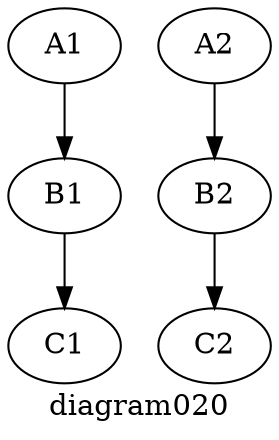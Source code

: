 digraph G {
    graph [
        label="diagram020",
        rankdir=TB
    ];
    A1 -> B1; B1 -> C1;
    A2 -> B2; B2 -> C2;
}